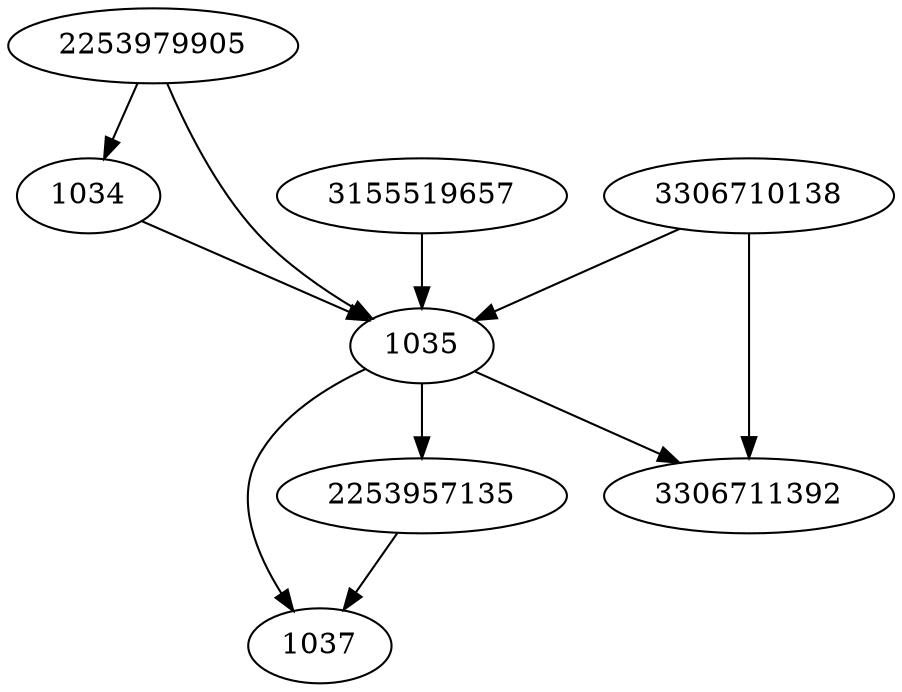 strict digraph  {
3306711392;
2253979905;
3155519657;
1034;
1035;
1037;
2253957135;
3306710138;
2253979905 -> 1034;
2253979905 -> 1035;
3155519657 -> 1035;
1034 -> 1035;
1035 -> 1037;
1035 -> 2253957135;
1035 -> 3306711392;
2253957135 -> 1037;
3306710138 -> 3306711392;
3306710138 -> 1035;
}

